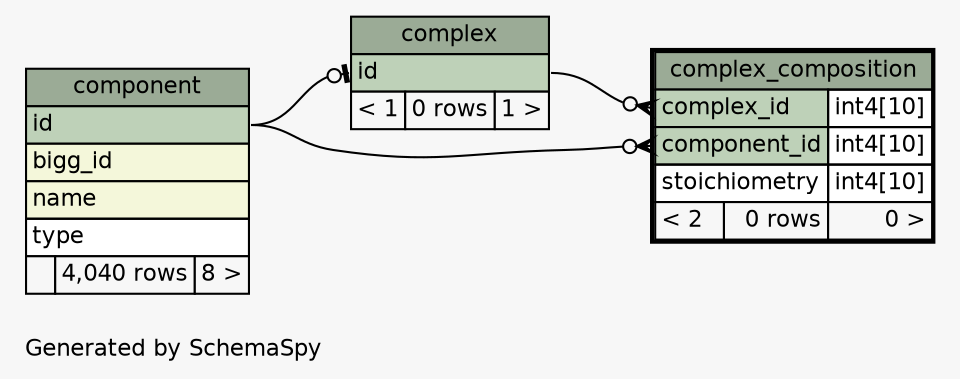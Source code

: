 // dot 2.38.0 on Mac OS X 10.10.3
// SchemaSpy rev 590
digraph "oneDegreeRelationshipsDiagram" {
  graph [
    rankdir="RL"
    bgcolor="#f7f7f7"
    label="\nGenerated by SchemaSpy"
    labeljust="l"
    nodesep="0.18"
    ranksep="0.46"
    fontname="Helvetica"
    fontsize="11"
  ];
  node [
    fontname="Helvetica"
    fontsize="11"
    shape="plaintext"
  ];
  edge [
    arrowsize="0.8"
  ];
  "complex":"id":w -> "component":"id":e [arrowhead=none dir=back arrowtail=teeodot];
  "complex_composition":"complex_id":w -> "complex":"id":e [arrowhead=none dir=back arrowtail=crowodot];
  "complex_composition":"component_id":w -> "component":"id":e [arrowhead=none dir=back arrowtail=crowodot];
  "complex" [
    label=<
    <TABLE BORDER="0" CELLBORDER="1" CELLSPACING="0" BGCOLOR="#ffffff">
      <TR><TD COLSPAN="3" BGCOLOR="#9bab96" ALIGN="CENTER">complex</TD></TR>
      <TR><TD PORT="id" COLSPAN="3" BGCOLOR="#bed1b8" ALIGN="LEFT">id</TD></TR>
      <TR><TD ALIGN="LEFT" BGCOLOR="#f7f7f7">&lt; 1</TD><TD ALIGN="RIGHT" BGCOLOR="#f7f7f7">0 rows</TD><TD ALIGN="RIGHT" BGCOLOR="#f7f7f7">1 &gt;</TD></TR>
    </TABLE>>
    URL="complex.html"
    tooltip="complex"
  ];
  "complex_composition" [
    label=<
    <TABLE BORDER="2" CELLBORDER="1" CELLSPACING="0" BGCOLOR="#ffffff">
      <TR><TD COLSPAN="3" BGCOLOR="#9bab96" ALIGN="CENTER">complex_composition</TD></TR>
      <TR><TD PORT="complex_id" COLSPAN="2" BGCOLOR="#bed1b8" ALIGN="LEFT">complex_id</TD><TD PORT="complex_id.type" ALIGN="LEFT">int4[10]</TD></TR>
      <TR><TD PORT="component_id" COLSPAN="2" BGCOLOR="#bed1b8" ALIGN="LEFT">component_id</TD><TD PORT="component_id.type" ALIGN="LEFT">int4[10]</TD></TR>
      <TR><TD PORT="stoichiometry" COLSPAN="2" ALIGN="LEFT">stoichiometry</TD><TD PORT="stoichiometry.type" ALIGN="LEFT">int4[10]</TD></TR>
      <TR><TD ALIGN="LEFT" BGCOLOR="#f7f7f7">&lt; 2</TD><TD ALIGN="RIGHT" BGCOLOR="#f7f7f7">0 rows</TD><TD ALIGN="RIGHT" BGCOLOR="#f7f7f7">0 &gt;</TD></TR>
    </TABLE>>
    URL="complex_composition.html"
    tooltip="complex_composition"
  ];
  "component" [
    label=<
    <TABLE BORDER="0" CELLBORDER="1" CELLSPACING="0" BGCOLOR="#ffffff">
      <TR><TD COLSPAN="3" BGCOLOR="#9bab96" ALIGN="CENTER">component</TD></TR>
      <TR><TD PORT="id" COLSPAN="3" BGCOLOR="#bed1b8" ALIGN="LEFT">id</TD></TR>
      <TR><TD PORT="bigg_id" COLSPAN="3" BGCOLOR="#f4f7da" ALIGN="LEFT">bigg_id</TD></TR>
      <TR><TD PORT="name" COLSPAN="3" BGCOLOR="#f4f7da" ALIGN="LEFT">name</TD></TR>
      <TR><TD PORT="type" COLSPAN="3" ALIGN="LEFT">type</TD></TR>
      <TR><TD ALIGN="LEFT" BGCOLOR="#f7f7f7">  </TD><TD ALIGN="RIGHT" BGCOLOR="#f7f7f7">4,040 rows</TD><TD ALIGN="RIGHT" BGCOLOR="#f7f7f7">8 &gt;</TD></TR>
    </TABLE>>
    URL="component.html"
    tooltip="component"
  ];
}
